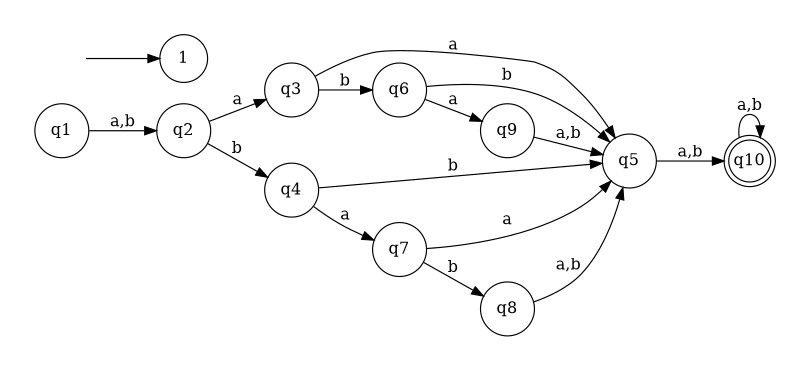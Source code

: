 digraph {
	rankdir=LR;
	margin=0.2;
	size=5;
	node [margin=0.1 shape=circle];
	q10[margin=0 shape=doublecircle];
	" "[color=white width=0];
	" " -> 1;
	q1 -> q2 [label="a,b"];
	q2 -> q3 [label="a"];
	q2 -> q4 [label="b"];
	q3 -> q5 [label="a"];
	q3 -> q6 [label="b"];
	q4 -> q5 [label="b"];
	q4 -> q7 [label="a"];
	q5 -> q10 [label="a,b"];
	q6 -> q5 [label="b"]
	q6 -> q9 [label="a"]
	q7 -> q5 [label="a"]
	q7 -> q8 [label="b"]
	q8 -> q5 [label="a,b"]
	q9 -> q5 [label="a,b"]
	q10 -> q10 [label="a,b"]
}